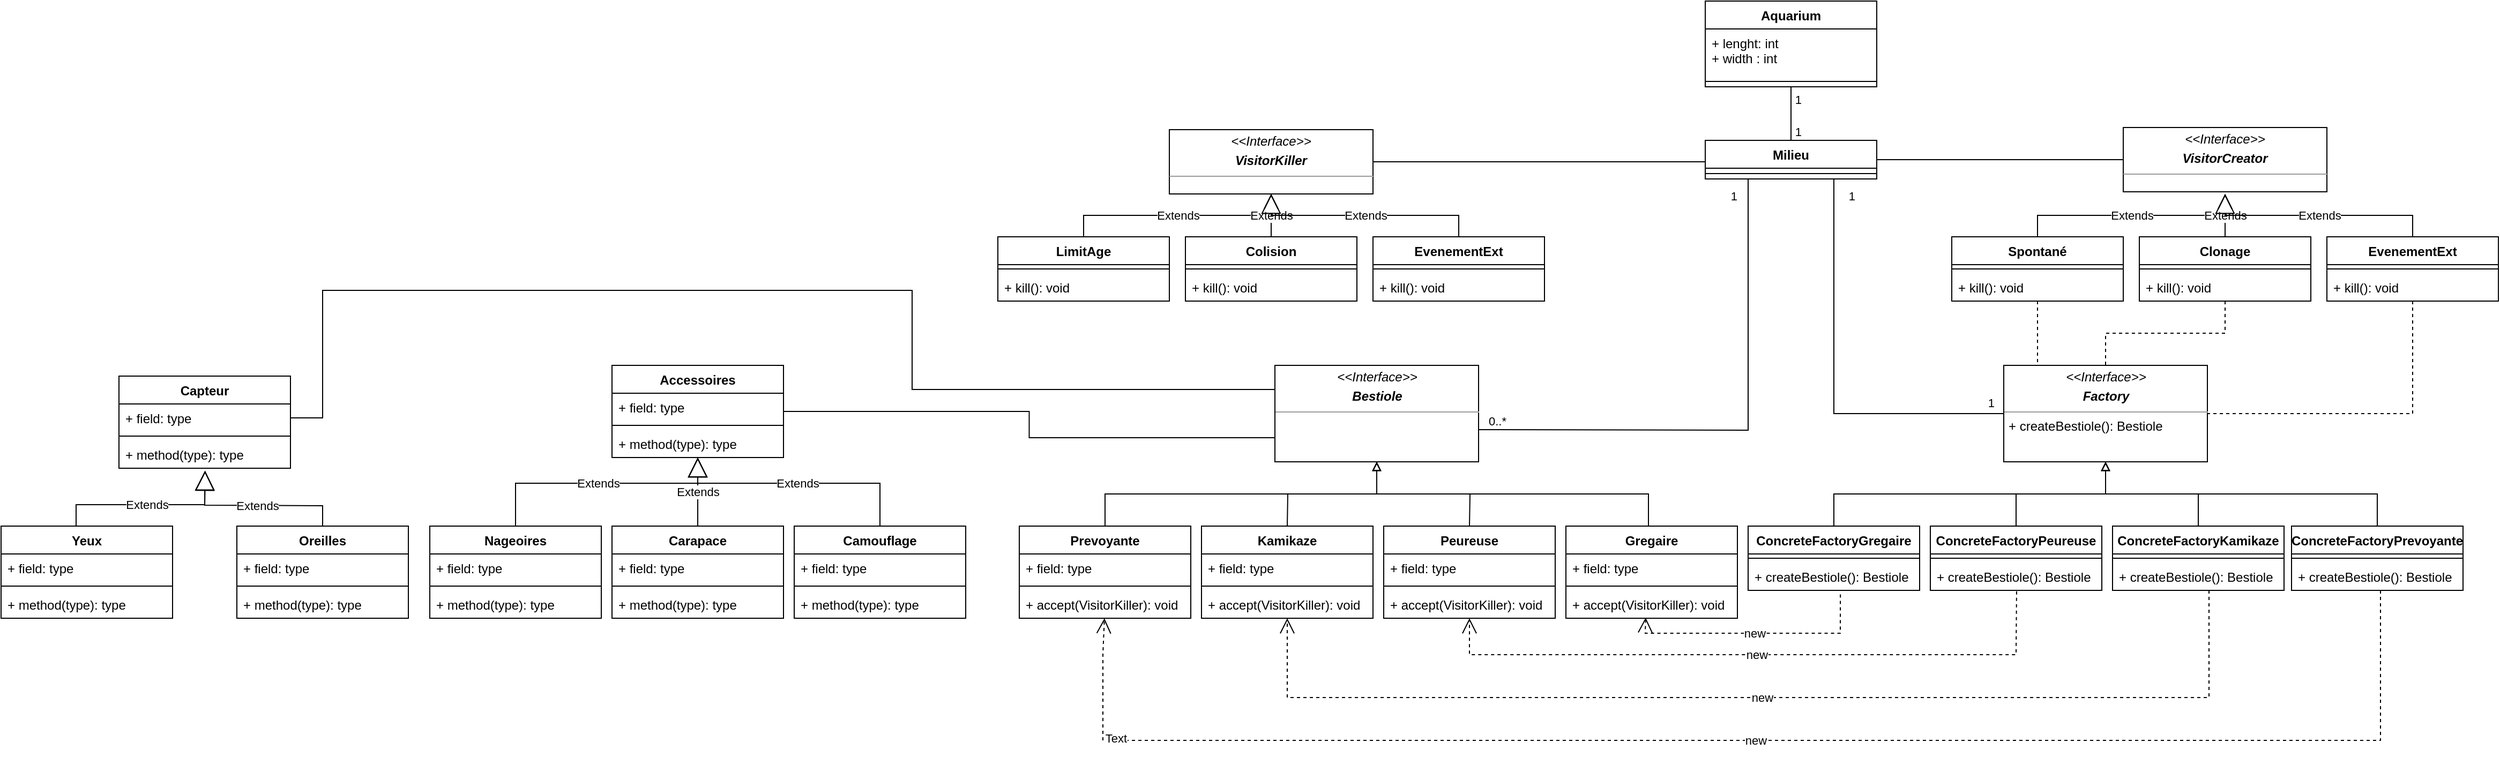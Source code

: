 <mxfile version="16.6.4" type="device"><diagram id="C5RBs43oDa-KdzZeNtuy" name="Page-1"><mxGraphModel dx="2404" dy="1023" grid="1" gridSize="10" guides="1" tooltips="1" connect="1" arrows="1" fold="1" page="1" pageScale="1" pageWidth="827" pageHeight="1169" math="0" shadow="0"><root><mxCell id="WIyWlLk6GJQsqaUBKTNV-0"/><mxCell id="WIyWlLk6GJQsqaUBKTNV-1" parent="WIyWlLk6GJQsqaUBKTNV-0"/><mxCell id="SVJXlluDiFHbb9PZm66v-20" style="edgeStyle=orthogonalEdgeStyle;rounded=0;orthogonalLoop=1;jettySize=auto;html=1;endArrow=block;endFill=0;" parent="WIyWlLk6GJQsqaUBKTNV-1" source="SVJXlluDiFHbb9PZm66v-0" target="SVJXlluDiFHbb9PZm66v-4" edge="1"><mxGeometry relative="1" as="geometry"/></mxCell><mxCell id="SVJXlluDiFHbb9PZm66v-0" value="ConcreteFactoryKamikaze" style="swimlane;fontStyle=1;align=center;verticalAlign=top;childLayout=stackLayout;horizontal=1;startSize=26;horizontalStack=0;resizeParent=1;resizeParentMax=0;resizeLast=0;collapsible=1;marginBottom=0;" parent="WIyWlLk6GJQsqaUBKTNV-1" vertex="1"><mxGeometry x="1220" y="630" width="160" height="60" as="geometry"/></mxCell><mxCell id="SVJXlluDiFHbb9PZm66v-2" value="" style="line;strokeWidth=1;fillColor=none;align=left;verticalAlign=middle;spacingTop=-1;spacingLeft=3;spacingRight=3;rotatable=0;labelPosition=right;points=[];portConstraint=eastwest;" parent="SVJXlluDiFHbb9PZm66v-0" vertex="1"><mxGeometry y="26" width="160" height="8" as="geometry"/></mxCell><mxCell id="SVJXlluDiFHbb9PZm66v-3" value="+ createBestiole(): Bestiole" style="text;strokeColor=none;fillColor=none;align=left;verticalAlign=top;spacingLeft=4;spacingRight=4;overflow=hidden;rotatable=0;points=[[0,0.5],[1,0.5]];portConstraint=eastwest;" parent="SVJXlluDiFHbb9PZm66v-0" vertex="1"><mxGeometry y="34" width="160" height="26" as="geometry"/></mxCell><mxCell id="tMgoddJTFFy4gsC963jE-18" style="edgeStyle=orthogonalEdgeStyle;rounded=0;orthogonalLoop=1;jettySize=auto;html=1;entryX=0.75;entryY=1;entryDx=0;entryDy=0;endArrow=none;endFill=0;" edge="1" parent="WIyWlLk6GJQsqaUBKTNV-1" source="SVJXlluDiFHbb9PZm66v-4" target="SVJXlluDiFHbb9PZm66v-47"><mxGeometry relative="1" as="geometry"/></mxCell><mxCell id="SVJXlluDiFHbb9PZm66v-4" value="&lt;p style=&quot;margin: 0px ; margin-top: 4px ; text-align: center&quot;&gt;&lt;i&gt;&amp;lt;&amp;lt;Interface&amp;gt;&amp;gt;&lt;/i&gt;&lt;br&gt;&lt;/p&gt;&lt;p style=&quot;margin: 0px ; margin-top: 4px ; text-align: center&quot;&gt;&lt;i&gt;&lt;b&gt;Factory&lt;/b&gt;&lt;/i&gt;&lt;/p&gt;&lt;hr size=&quot;1&quot;&gt;&lt;p style=&quot;margin: 0px ; margin-left: 4px&quot;&gt;+ createBestiole(): Bestiole&lt;br&gt;&lt;br&gt;&lt;/p&gt;" style="verticalAlign=top;align=left;overflow=fill;fontSize=12;fontFamily=Helvetica;html=1;" parent="WIyWlLk6GJQsqaUBKTNV-1" vertex="1"><mxGeometry x="1118.5" y="480" width="190" height="90" as="geometry"/></mxCell><mxCell id="SVJXlluDiFHbb9PZm66v-21" style="edgeStyle=orthogonalEdgeStyle;rounded=0;orthogonalLoop=1;jettySize=auto;html=1;endArrow=block;endFill=0;" parent="WIyWlLk6GJQsqaUBKTNV-1" source="SVJXlluDiFHbb9PZm66v-5" target="SVJXlluDiFHbb9PZm66v-4" edge="1"><mxGeometry relative="1" as="geometry"><Array as="points"><mxPoint x="1467.5" y="600"/><mxPoint x="1213.5" y="600"/></Array></mxGeometry></mxCell><mxCell id="SVJXlluDiFHbb9PZm66v-5" value="ConcreteFactoryPrevoyante" style="swimlane;fontStyle=1;align=center;verticalAlign=top;childLayout=stackLayout;horizontal=1;startSize=26;horizontalStack=0;resizeParent=1;resizeParentMax=0;resizeLast=0;collapsible=1;marginBottom=0;" parent="WIyWlLk6GJQsqaUBKTNV-1" vertex="1"><mxGeometry x="1387" y="630" width="160" height="60" as="geometry"/></mxCell><mxCell id="SVJXlluDiFHbb9PZm66v-6" value="" style="line;strokeWidth=1;fillColor=none;align=left;verticalAlign=middle;spacingTop=-1;spacingLeft=3;spacingRight=3;rotatable=0;labelPosition=right;points=[];portConstraint=eastwest;" parent="SVJXlluDiFHbb9PZm66v-5" vertex="1"><mxGeometry y="26" width="160" height="8" as="geometry"/></mxCell><mxCell id="SVJXlluDiFHbb9PZm66v-7" value="+ createBestiole(): Bestiole" style="text;strokeColor=none;fillColor=none;align=left;verticalAlign=top;spacingLeft=4;spacingRight=4;overflow=hidden;rotatable=0;points=[[0,0.5],[1,0.5]];portConstraint=eastwest;" parent="SVJXlluDiFHbb9PZm66v-5" vertex="1"><mxGeometry y="34" width="160" height="26" as="geometry"/></mxCell><mxCell id="SVJXlluDiFHbb9PZm66v-18" style="edgeStyle=orthogonalEdgeStyle;rounded=0;orthogonalLoop=1;jettySize=auto;html=1;entryX=0.5;entryY=1;entryDx=0;entryDy=0;endArrow=block;endFill=0;" parent="WIyWlLk6GJQsqaUBKTNV-1" source="SVJXlluDiFHbb9PZm66v-8" target="SVJXlluDiFHbb9PZm66v-4" edge="1"><mxGeometry relative="1" as="geometry"><Array as="points"><mxPoint x="959.5" y="600"/><mxPoint x="1213.5" y="600"/></Array></mxGeometry></mxCell><mxCell id="SVJXlluDiFHbb9PZm66v-8" value="ConcreteFactoryGregaire" style="swimlane;fontStyle=1;align=center;verticalAlign=top;childLayout=stackLayout;horizontal=1;startSize=26;horizontalStack=0;resizeParent=1;resizeParentMax=0;resizeLast=0;collapsible=1;marginBottom=0;" parent="WIyWlLk6GJQsqaUBKTNV-1" vertex="1"><mxGeometry x="880" y="630" width="160" height="60" as="geometry"/></mxCell><mxCell id="SVJXlluDiFHbb9PZm66v-9" value="" style="line;strokeWidth=1;fillColor=none;align=left;verticalAlign=middle;spacingTop=-1;spacingLeft=3;spacingRight=3;rotatable=0;labelPosition=right;points=[];portConstraint=eastwest;" parent="SVJXlluDiFHbb9PZm66v-8" vertex="1"><mxGeometry y="26" width="160" height="8" as="geometry"/></mxCell><mxCell id="SVJXlluDiFHbb9PZm66v-10" value="+ createBestiole(): Bestiole" style="text;strokeColor=none;fillColor=none;align=left;verticalAlign=top;spacingLeft=4;spacingRight=4;overflow=hidden;rotatable=0;points=[[0,0.5],[1,0.5]];portConstraint=eastwest;" parent="SVJXlluDiFHbb9PZm66v-8" vertex="1"><mxGeometry y="34" width="160" height="26" as="geometry"/></mxCell><mxCell id="SVJXlluDiFHbb9PZm66v-19" style="edgeStyle=orthogonalEdgeStyle;rounded=0;orthogonalLoop=1;jettySize=auto;html=1;endArrow=block;endFill=0;" parent="WIyWlLk6GJQsqaUBKTNV-1" source="SVJXlluDiFHbb9PZm66v-11" target="SVJXlluDiFHbb9PZm66v-4" edge="1"><mxGeometry relative="1" as="geometry"/></mxCell><mxCell id="SVJXlluDiFHbb9PZm66v-11" value="ConcreteFactoryPeureuse" style="swimlane;fontStyle=1;align=center;verticalAlign=top;childLayout=stackLayout;horizontal=1;startSize=26;horizontalStack=0;resizeParent=1;resizeParentMax=0;resizeLast=0;collapsible=1;marginBottom=0;" parent="WIyWlLk6GJQsqaUBKTNV-1" vertex="1"><mxGeometry x="1050" y="630" width="160" height="60" as="geometry"/></mxCell><mxCell id="SVJXlluDiFHbb9PZm66v-12" value="" style="line;strokeWidth=1;fillColor=none;align=left;verticalAlign=middle;spacingTop=-1;spacingLeft=3;spacingRight=3;rotatable=0;labelPosition=right;points=[];portConstraint=eastwest;" parent="SVJXlluDiFHbb9PZm66v-11" vertex="1"><mxGeometry y="26" width="160" height="8" as="geometry"/></mxCell><mxCell id="SVJXlluDiFHbb9PZm66v-13" value="+ createBestiole(): Bestiole" style="text;strokeColor=none;fillColor=none;align=left;verticalAlign=top;spacingLeft=4;spacingRight=4;overflow=hidden;rotatable=0;points=[[0,0.5],[1,0.5]];portConstraint=eastwest;" parent="SVJXlluDiFHbb9PZm66v-11" vertex="1"><mxGeometry y="34" width="160" height="26" as="geometry"/></mxCell><mxCell id="SVJXlluDiFHbb9PZm66v-22" style="edgeStyle=orthogonalEdgeStyle;rounded=0;orthogonalLoop=1;jettySize=auto;html=1;endArrow=block;endFill=0;" parent="WIyWlLk6GJQsqaUBKTNV-1" target="SVJXlluDiFHbb9PZm66v-26" edge="1"><mxGeometry relative="1" as="geometry"><mxPoint x="620" y="630.0" as="sourcePoint"/></mxGeometry></mxCell><mxCell id="SVJXlluDiFHbb9PZm66v-26" value="&lt;p style=&quot;margin: 0px ; margin-top: 4px ; text-align: center&quot;&gt;&lt;i&gt;&amp;lt;&amp;lt;Interface&amp;gt;&amp;gt;&lt;/i&gt;&lt;br&gt;&lt;/p&gt;&lt;p style=&quot;margin: 0px ; margin-top: 4px ; text-align: center&quot;&gt;&lt;b&gt;&lt;i&gt;Bestiole&lt;/i&gt;&lt;/b&gt;&lt;/p&gt;&lt;hr size=&quot;1&quot;&gt;&lt;p style=&quot;margin: 0px ; margin-left: 4px&quot;&gt;&lt;br&gt;&lt;/p&gt;&lt;p style=&quot;margin: 0px ; margin-left: 4px&quot;&gt;&lt;br&gt;&lt;br&gt;&lt;/p&gt;" style="verticalAlign=top;align=left;overflow=fill;fontSize=12;fontFamily=Helvetica;html=1;" parent="WIyWlLk6GJQsqaUBKTNV-1" vertex="1"><mxGeometry x="438.5" y="480" width="190" height="90" as="geometry"/></mxCell><mxCell id="SVJXlluDiFHbb9PZm66v-27" style="edgeStyle=orthogonalEdgeStyle;rounded=0;orthogonalLoop=1;jettySize=auto;html=1;endArrow=block;endFill=0;" parent="WIyWlLk6GJQsqaUBKTNV-1" target="SVJXlluDiFHbb9PZm66v-26" edge="1"><mxGeometry relative="1" as="geometry"><Array as="points"><mxPoint x="787.5" y="600"/><mxPoint x="533.5" y="600"/></Array><mxPoint x="787" y="630.0" as="sourcePoint"/></mxGeometry></mxCell><mxCell id="SVJXlluDiFHbb9PZm66v-31" style="edgeStyle=orthogonalEdgeStyle;rounded=0;orthogonalLoop=1;jettySize=auto;html=1;entryX=0.5;entryY=1;entryDx=0;entryDy=0;endArrow=block;endFill=0;exitX=0.5;exitY=0;exitDx=0;exitDy=0;" parent="WIyWlLk6GJQsqaUBKTNV-1" source="SVJXlluDiFHbb9PZm66v-118" target="SVJXlluDiFHbb9PZm66v-26" edge="1"><mxGeometry relative="1" as="geometry"><Array as="points"><mxPoint x="280" y="600"/><mxPoint x="534" y="600"/></Array></mxGeometry></mxCell><mxCell id="SVJXlluDiFHbb9PZm66v-35" style="edgeStyle=orthogonalEdgeStyle;rounded=0;orthogonalLoop=1;jettySize=auto;html=1;endArrow=block;endFill=0;" parent="WIyWlLk6GJQsqaUBKTNV-1" target="SVJXlluDiFHbb9PZm66v-26" edge="1"><mxGeometry relative="1" as="geometry"><mxPoint x="450" y="630.0" as="sourcePoint"/></mxGeometry></mxCell><mxCell id="SVJXlluDiFHbb9PZm66v-39" value="new" style="endArrow=open;endSize=12;dashed=1;html=1;rounded=0;exitX=0.538;exitY=1.143;exitDx=0;exitDy=0;exitPerimeter=0;entryX=0.465;entryY=0.974;entryDx=0;entryDy=0;entryPerimeter=0;" parent="WIyWlLk6GJQsqaUBKTNV-1" source="SVJXlluDiFHbb9PZm66v-10" target="SVJXlluDiFHbb9PZm66v-134" edge="1"><mxGeometry width="160" relative="1" as="geometry"><mxPoint x="1017" y="730" as="sourcePoint"/><mxPoint x="787" y="720" as="targetPoint"/><Array as="points"><mxPoint x="966" y="730"/><mxPoint x="784" y="730"/></Array></mxGeometry></mxCell><mxCell id="SVJXlluDiFHbb9PZm66v-40" value="new" style="endArrow=open;endSize=12;dashed=1;html=1;rounded=0;exitX=0.503;exitY=1.033;exitDx=0;exitDy=0;exitPerimeter=0;" parent="WIyWlLk6GJQsqaUBKTNV-1" source="SVJXlluDiFHbb9PZm66v-13" target="SVJXlluDiFHbb9PZm66v-130" edge="1"><mxGeometry width="160" relative="1" as="geometry"><mxPoint x="799.08" y="693.718" as="sourcePoint"/><mxPoint x="620" y="720" as="targetPoint"/><Array as="points"><mxPoint x="1130" y="750"/><mxPoint x="620" y="750"/></Array></mxGeometry></mxCell><mxCell id="SVJXlluDiFHbb9PZm66v-41" value="new" style="endArrow=open;endSize=12;dashed=1;html=1;rounded=0;" parent="WIyWlLk6GJQsqaUBKTNV-1" target="SVJXlluDiFHbb9PZm66v-126" edge="1"><mxGeometry width="160" relative="1" as="geometry"><mxPoint x="1310" y="690" as="sourcePoint"/><mxPoint x="450" y="720" as="targetPoint"/><Array as="points"><mxPoint x="1310" y="790"/><mxPoint x="450" y="790"/></Array></mxGeometry></mxCell><mxCell id="SVJXlluDiFHbb9PZm66v-42" value="new" style="endArrow=open;endSize=12;dashed=1;html=1;rounded=0;" parent="WIyWlLk6GJQsqaUBKTNV-1" target="SVJXlluDiFHbb9PZm66v-121" edge="1"><mxGeometry width="160" relative="1" as="geometry"><mxPoint x="1470" y="690" as="sourcePoint"/><mxPoint x="280.0" y="664" as="targetPoint"/><Array as="points"><mxPoint x="1470" y="830"/><mxPoint x="278" y="830"/><mxPoint x="278" y="750"/></Array></mxGeometry></mxCell><mxCell id="SVJXlluDiFHbb9PZm66v-122" value="Text" style="edgeLabel;html=1;align=center;verticalAlign=middle;resizable=0;points=[];" parent="SVJXlluDiFHbb9PZm66v-42" vertex="1" connectable="0"><mxGeometry x="0.826" y="-2" relative="1" as="geometry"><mxPoint as="offset"/></mxGeometry></mxCell><mxCell id="SVJXlluDiFHbb9PZm66v-59" style="edgeStyle=orthogonalEdgeStyle;rounded=0;orthogonalLoop=1;jettySize=auto;html=1;entryX=0.5;entryY=0;entryDx=0;entryDy=0;endArrow=none;endFill=0;" parent="WIyWlLk6GJQsqaUBKTNV-1" source="SVJXlluDiFHbb9PZm66v-43" target="SVJXlluDiFHbb9PZm66v-47" edge="1"><mxGeometry relative="1" as="geometry"/></mxCell><mxCell id="SVJXlluDiFHbb9PZm66v-43" value="Aquarium" style="swimlane;fontStyle=1;align=center;verticalAlign=top;childLayout=stackLayout;horizontal=1;startSize=26;horizontalStack=0;resizeParent=1;resizeParentMax=0;resizeLast=0;collapsible=1;marginBottom=0;" parent="WIyWlLk6GJQsqaUBKTNV-1" vertex="1"><mxGeometry x="840" y="140" width="160" height="80" as="geometry"/></mxCell><mxCell id="SVJXlluDiFHbb9PZm66v-44" value="+ lenght: int&#10;+ width : int" style="text;strokeColor=none;fillColor=none;align=left;verticalAlign=top;spacingLeft=4;spacingRight=4;overflow=hidden;rotatable=0;points=[[0,0.5],[1,0.5]];portConstraint=eastwest;" parent="SVJXlluDiFHbb9PZm66v-43" vertex="1"><mxGeometry y="26" width="160" height="44" as="geometry"/></mxCell><mxCell id="SVJXlluDiFHbb9PZm66v-45" value="" style="line;strokeWidth=1;fillColor=none;align=left;verticalAlign=middle;spacingTop=-1;spacingLeft=3;spacingRight=3;rotatable=0;labelPosition=right;points=[];portConstraint=eastwest;" parent="SVJXlluDiFHbb9PZm66v-43" vertex="1"><mxGeometry y="70" width="160" height="10" as="geometry"/></mxCell><mxCell id="tMgoddJTFFy4gsC963jE-14" style="edgeStyle=orthogonalEdgeStyle;rounded=0;orthogonalLoop=1;jettySize=auto;html=1;entryX=0;entryY=0.5;entryDx=0;entryDy=0;endArrow=none;endFill=0;" edge="1" parent="WIyWlLk6GJQsqaUBKTNV-1" source="SVJXlluDiFHbb9PZm66v-47" target="tMgoddJTFFy4gsC963jE-1"><mxGeometry relative="1" as="geometry"/></mxCell><mxCell id="SVJXlluDiFHbb9PZm66v-47" value="Milieu" style="swimlane;fontStyle=1;align=center;verticalAlign=top;childLayout=stackLayout;horizontal=1;startSize=26;horizontalStack=0;resizeParent=1;resizeParentMax=0;resizeLast=0;collapsible=1;marginBottom=0;" parent="WIyWlLk6GJQsqaUBKTNV-1" vertex="1"><mxGeometry x="840" y="270" width="160" height="36" as="geometry"/></mxCell><mxCell id="SVJXlluDiFHbb9PZm66v-49" value="" style="line;strokeWidth=1;fillColor=none;align=left;verticalAlign=middle;spacingTop=-1;spacingLeft=3;spacingRight=3;rotatable=0;labelPosition=right;points=[];portConstraint=eastwest;" parent="SVJXlluDiFHbb9PZm66v-47" vertex="1"><mxGeometry y="26" width="160" height="10" as="geometry"/></mxCell><mxCell id="SVJXlluDiFHbb9PZm66v-52" value="" style="endArrow=none;html=1;edgeStyle=orthogonalEdgeStyle;rounded=0;entryX=0.25;entryY=1;entryDx=0;entryDy=0;" parent="WIyWlLk6GJQsqaUBKTNV-1" target="SVJXlluDiFHbb9PZm66v-47" edge="1"><mxGeometry relative="1" as="geometry"><mxPoint x="628.5" y="540" as="sourcePoint"/><mxPoint x="788.5" y="540" as="targetPoint"/></mxGeometry></mxCell><mxCell id="SVJXlluDiFHbb9PZm66v-53" value="0..*" style="edgeLabel;resizable=0;html=1;align=left;verticalAlign=bottom;" parent="SVJXlluDiFHbb9PZm66v-52" connectable="0" vertex="1"><mxGeometry x="-1" relative="1" as="geometry"><mxPoint x="7" as="offset"/></mxGeometry></mxCell><mxCell id="SVJXlluDiFHbb9PZm66v-54" value="1" style="edgeLabel;resizable=0;html=1;align=right;verticalAlign=bottom;" parent="SVJXlluDiFHbb9PZm66v-52" connectable="0" vertex="1"><mxGeometry x="1" relative="1" as="geometry"><mxPoint x="-10" y="24" as="offset"/></mxGeometry></mxCell><mxCell id="SVJXlluDiFHbb9PZm66v-60" value="1" style="edgeLabel;resizable=0;html=1;align=right;verticalAlign=bottom;" parent="WIyWlLk6GJQsqaUBKTNV-1" connectable="0" vertex="1"><mxGeometry x="930" y="270.0" as="geometry"/></mxCell><mxCell id="SVJXlluDiFHbb9PZm66v-61" value="1" style="edgeLabel;resizable=0;html=1;align=right;verticalAlign=bottom;" parent="WIyWlLk6GJQsqaUBKTNV-1" connectable="0" vertex="1"><mxGeometry x="930" y="240.0" as="geometry"/></mxCell><mxCell id="SVJXlluDiFHbb9PZm66v-135" style="edgeStyle=orthogonalEdgeStyle;rounded=0;orthogonalLoop=1;jettySize=auto;html=1;entryX=0;entryY=0.5;entryDx=0;entryDy=0;endArrow=none;endFill=0;" parent="WIyWlLk6GJQsqaUBKTNV-1" source="SVJXlluDiFHbb9PZm66v-62" target="SVJXlluDiFHbb9PZm66v-47" edge="1"><mxGeometry relative="1" as="geometry"><Array as="points"><mxPoint x="840" y="290"/></Array></mxGeometry></mxCell><mxCell id="SVJXlluDiFHbb9PZm66v-62" value="&lt;p style=&quot;margin: 0px ; margin-top: 4px ; text-align: center&quot;&gt;&lt;i&gt;&amp;lt;&amp;lt;Interface&amp;gt;&amp;gt;&lt;/i&gt;&lt;br&gt;&lt;/p&gt;&lt;p style=&quot;margin: 0px ; margin-top: 4px ; text-align: center&quot;&gt;&lt;b&gt;&lt;i&gt;VisitorKiller&lt;/i&gt;&lt;/b&gt;&lt;/p&gt;&lt;hr size=&quot;1&quot;&gt;&lt;p style=&quot;margin: 0px ; margin-left: 4px&quot;&gt;&lt;br&gt;&lt;/p&gt;&lt;p style=&quot;margin: 0px ; margin-left: 4px&quot;&gt;&lt;br&gt;&lt;br&gt;&lt;/p&gt;" style="verticalAlign=top;align=left;overflow=fill;fontSize=12;fontFamily=Helvetica;html=1;" parent="WIyWlLk6GJQsqaUBKTNV-1" vertex="1"><mxGeometry x="340" y="260" width="190" height="60" as="geometry"/></mxCell><mxCell id="SVJXlluDiFHbb9PZm66v-63" value="Capteur" style="swimlane;fontStyle=1;align=center;verticalAlign=top;childLayout=stackLayout;horizontal=1;startSize=26;horizontalStack=0;resizeParent=1;resizeParentMax=0;resizeLast=0;collapsible=1;marginBottom=0;" parent="WIyWlLk6GJQsqaUBKTNV-1" vertex="1"><mxGeometry x="-640" y="490" width="160" height="86" as="geometry"/></mxCell><mxCell id="SVJXlluDiFHbb9PZm66v-64" value="+ field: type" style="text;strokeColor=none;fillColor=none;align=left;verticalAlign=top;spacingLeft=4;spacingRight=4;overflow=hidden;rotatable=0;points=[[0,0.5],[1,0.5]];portConstraint=eastwest;" parent="SVJXlluDiFHbb9PZm66v-63" vertex="1"><mxGeometry y="26" width="160" height="26" as="geometry"/></mxCell><mxCell id="SVJXlluDiFHbb9PZm66v-65" value="" style="line;strokeWidth=1;fillColor=none;align=left;verticalAlign=middle;spacingTop=-1;spacingLeft=3;spacingRight=3;rotatable=0;labelPosition=right;points=[];portConstraint=eastwest;" parent="SVJXlluDiFHbb9PZm66v-63" vertex="1"><mxGeometry y="52" width="160" height="8" as="geometry"/></mxCell><mxCell id="SVJXlluDiFHbb9PZm66v-66" value="+ method(type): type" style="text;strokeColor=none;fillColor=none;align=left;verticalAlign=top;spacingLeft=4;spacingRight=4;overflow=hidden;rotatable=0;points=[[0,0.5],[1,0.5]];portConstraint=eastwest;" parent="SVJXlluDiFHbb9PZm66v-63" vertex="1"><mxGeometry y="60" width="160" height="26" as="geometry"/></mxCell><mxCell id="SVJXlluDiFHbb9PZm66v-67" value="Yeux" style="swimlane;fontStyle=1;align=center;verticalAlign=top;childLayout=stackLayout;horizontal=1;startSize=26;horizontalStack=0;resizeParent=1;resizeParentMax=0;resizeLast=0;collapsible=1;marginBottom=0;" parent="WIyWlLk6GJQsqaUBKTNV-1" vertex="1"><mxGeometry x="-750" y="630" width="160" height="86" as="geometry"/></mxCell><mxCell id="SVJXlluDiFHbb9PZm66v-68" value="+ field: type" style="text;strokeColor=none;fillColor=none;align=left;verticalAlign=top;spacingLeft=4;spacingRight=4;overflow=hidden;rotatable=0;points=[[0,0.5],[1,0.5]];portConstraint=eastwest;" parent="SVJXlluDiFHbb9PZm66v-67" vertex="1"><mxGeometry y="26" width="160" height="26" as="geometry"/></mxCell><mxCell id="SVJXlluDiFHbb9PZm66v-69" value="" style="line;strokeWidth=1;fillColor=none;align=left;verticalAlign=middle;spacingTop=-1;spacingLeft=3;spacingRight=3;rotatable=0;labelPosition=right;points=[];portConstraint=eastwest;" parent="SVJXlluDiFHbb9PZm66v-67" vertex="1"><mxGeometry y="52" width="160" height="8" as="geometry"/></mxCell><mxCell id="SVJXlluDiFHbb9PZm66v-70" value="+ method(type): type" style="text;strokeColor=none;fillColor=none;align=left;verticalAlign=top;spacingLeft=4;spacingRight=4;overflow=hidden;rotatable=0;points=[[0,0.5],[1,0.5]];portConstraint=eastwest;" parent="SVJXlluDiFHbb9PZm66v-67" vertex="1"><mxGeometry y="60" width="160" height="26" as="geometry"/></mxCell><mxCell id="SVJXlluDiFHbb9PZm66v-71" value="Oreilles" style="swimlane;fontStyle=1;align=center;verticalAlign=top;childLayout=stackLayout;horizontal=1;startSize=26;horizontalStack=0;resizeParent=1;resizeParentMax=0;resizeLast=0;collapsible=1;marginBottom=0;" parent="WIyWlLk6GJQsqaUBKTNV-1" vertex="1"><mxGeometry x="-530" y="630" width="160" height="86" as="geometry"/></mxCell><mxCell id="SVJXlluDiFHbb9PZm66v-72" value="+ field: type" style="text;strokeColor=none;fillColor=none;align=left;verticalAlign=top;spacingLeft=4;spacingRight=4;overflow=hidden;rotatable=0;points=[[0,0.5],[1,0.5]];portConstraint=eastwest;" parent="SVJXlluDiFHbb9PZm66v-71" vertex="1"><mxGeometry y="26" width="160" height="26" as="geometry"/></mxCell><mxCell id="SVJXlluDiFHbb9PZm66v-73" value="" style="line;strokeWidth=1;fillColor=none;align=left;verticalAlign=middle;spacingTop=-1;spacingLeft=3;spacingRight=3;rotatable=0;labelPosition=right;points=[];portConstraint=eastwest;" parent="SVJXlluDiFHbb9PZm66v-71" vertex="1"><mxGeometry y="52" width="160" height="8" as="geometry"/></mxCell><mxCell id="SVJXlluDiFHbb9PZm66v-74" value="+ method(type): type" style="text;strokeColor=none;fillColor=none;align=left;verticalAlign=top;spacingLeft=4;spacingRight=4;overflow=hidden;rotatable=0;points=[[0,0.5],[1,0.5]];portConstraint=eastwest;" parent="SVJXlluDiFHbb9PZm66v-71" vertex="1"><mxGeometry y="60" width="160" height="26" as="geometry"/></mxCell><mxCell id="SVJXlluDiFHbb9PZm66v-75" value="Extends" style="endArrow=block;endSize=16;endFill=0;html=1;rounded=0;entryX=0.502;entryY=1.08;entryDx=0;entryDy=0;entryPerimeter=0;" parent="WIyWlLk6GJQsqaUBKTNV-1" target="SVJXlluDiFHbb9PZm66v-66" edge="1"><mxGeometry width="160" relative="1" as="geometry"><mxPoint x="-680" y="629.49" as="sourcePoint"/><mxPoint x="-520" y="629.49" as="targetPoint"/><Array as="points"><mxPoint x="-680" y="610"/><mxPoint x="-560" y="610"/></Array></mxGeometry></mxCell><mxCell id="SVJXlluDiFHbb9PZm66v-76" value="Extends" style="endArrow=block;endSize=16;endFill=0;html=1;rounded=0;entryX=0.502;entryY=1.08;entryDx=0;entryDy=0;entryPerimeter=0;exitX=0.5;exitY=0;exitDx=0;exitDy=0;" parent="WIyWlLk6GJQsqaUBKTNV-1" source="SVJXlluDiFHbb9PZm66v-71" edge="1"><mxGeometry width="160" relative="1" as="geometry"><mxPoint x="-680" y="630" as="sourcePoint"/><mxPoint x="-559.68" y="578.59" as="targetPoint"/><Array as="points"><mxPoint x="-450" y="611"/><mxPoint x="-560" y="610.51"/></Array></mxGeometry></mxCell><mxCell id="SVJXlluDiFHbb9PZm66v-98" style="edgeStyle=orthogonalEdgeStyle;rounded=0;orthogonalLoop=1;jettySize=auto;html=1;entryX=0;entryY=0.75;entryDx=0;entryDy=0;endArrow=none;endFill=0;" parent="WIyWlLk6GJQsqaUBKTNV-1" source="SVJXlluDiFHbb9PZm66v-77" target="SVJXlluDiFHbb9PZm66v-26" edge="1"><mxGeometry relative="1" as="geometry"/></mxCell><mxCell id="SVJXlluDiFHbb9PZm66v-77" value="Accessoires" style="swimlane;fontStyle=1;align=center;verticalAlign=top;childLayout=stackLayout;horizontal=1;startSize=26;horizontalStack=0;resizeParent=1;resizeParentMax=0;resizeLast=0;collapsible=1;marginBottom=0;" parent="WIyWlLk6GJQsqaUBKTNV-1" vertex="1"><mxGeometry x="-180" y="480" width="160" height="86" as="geometry"/></mxCell><mxCell id="SVJXlluDiFHbb9PZm66v-78" value="+ field: type" style="text;strokeColor=none;fillColor=none;align=left;verticalAlign=top;spacingLeft=4;spacingRight=4;overflow=hidden;rotatable=0;points=[[0,0.5],[1,0.5]];portConstraint=eastwest;" parent="SVJXlluDiFHbb9PZm66v-77" vertex="1"><mxGeometry y="26" width="160" height="26" as="geometry"/></mxCell><mxCell id="SVJXlluDiFHbb9PZm66v-79" value="" style="line;strokeWidth=1;fillColor=none;align=left;verticalAlign=middle;spacingTop=-1;spacingLeft=3;spacingRight=3;rotatable=0;labelPosition=right;points=[];portConstraint=eastwest;" parent="SVJXlluDiFHbb9PZm66v-77" vertex="1"><mxGeometry y="52" width="160" height="8" as="geometry"/></mxCell><mxCell id="SVJXlluDiFHbb9PZm66v-80" value="+ method(type): type" style="text;strokeColor=none;fillColor=none;align=left;verticalAlign=top;spacingLeft=4;spacingRight=4;overflow=hidden;rotatable=0;points=[[0,0.5],[1,0.5]];portConstraint=eastwest;" parent="SVJXlluDiFHbb9PZm66v-77" vertex="1"><mxGeometry y="60" width="160" height="26" as="geometry"/></mxCell><mxCell id="SVJXlluDiFHbb9PZm66v-81" value="Nageoires" style="swimlane;fontStyle=1;align=center;verticalAlign=top;childLayout=stackLayout;horizontal=1;startSize=26;horizontalStack=0;resizeParent=1;resizeParentMax=0;resizeLast=0;collapsible=1;marginBottom=0;" parent="WIyWlLk6GJQsqaUBKTNV-1" vertex="1"><mxGeometry x="-350" y="630" width="160" height="86" as="geometry"/></mxCell><mxCell id="SVJXlluDiFHbb9PZm66v-82" value="+ field: type" style="text;strokeColor=none;fillColor=none;align=left;verticalAlign=top;spacingLeft=4;spacingRight=4;overflow=hidden;rotatable=0;points=[[0,0.5],[1,0.5]];portConstraint=eastwest;" parent="SVJXlluDiFHbb9PZm66v-81" vertex="1"><mxGeometry y="26" width="160" height="26" as="geometry"/></mxCell><mxCell id="SVJXlluDiFHbb9PZm66v-83" value="" style="line;strokeWidth=1;fillColor=none;align=left;verticalAlign=middle;spacingTop=-1;spacingLeft=3;spacingRight=3;rotatable=0;labelPosition=right;points=[];portConstraint=eastwest;" parent="SVJXlluDiFHbb9PZm66v-81" vertex="1"><mxGeometry y="52" width="160" height="8" as="geometry"/></mxCell><mxCell id="SVJXlluDiFHbb9PZm66v-84" value="+ method(type): type" style="text;strokeColor=none;fillColor=none;align=left;verticalAlign=top;spacingLeft=4;spacingRight=4;overflow=hidden;rotatable=0;points=[[0,0.5],[1,0.5]];portConstraint=eastwest;" parent="SVJXlluDiFHbb9PZm66v-81" vertex="1"><mxGeometry y="60" width="160" height="26" as="geometry"/></mxCell><mxCell id="SVJXlluDiFHbb9PZm66v-85" value="Carapace" style="swimlane;fontStyle=1;align=center;verticalAlign=top;childLayout=stackLayout;horizontal=1;startSize=26;horizontalStack=0;resizeParent=1;resizeParentMax=0;resizeLast=0;collapsible=1;marginBottom=0;" parent="WIyWlLk6GJQsqaUBKTNV-1" vertex="1"><mxGeometry x="-180" y="630" width="160" height="86" as="geometry"/></mxCell><mxCell id="SVJXlluDiFHbb9PZm66v-86" value="+ field: type" style="text;strokeColor=none;fillColor=none;align=left;verticalAlign=top;spacingLeft=4;spacingRight=4;overflow=hidden;rotatable=0;points=[[0,0.5],[1,0.5]];portConstraint=eastwest;" parent="SVJXlluDiFHbb9PZm66v-85" vertex="1"><mxGeometry y="26" width="160" height="26" as="geometry"/></mxCell><mxCell id="SVJXlluDiFHbb9PZm66v-87" value="" style="line;strokeWidth=1;fillColor=none;align=left;verticalAlign=middle;spacingTop=-1;spacingLeft=3;spacingRight=3;rotatable=0;labelPosition=right;points=[];portConstraint=eastwest;" parent="SVJXlluDiFHbb9PZm66v-85" vertex="1"><mxGeometry y="52" width="160" height="8" as="geometry"/></mxCell><mxCell id="SVJXlluDiFHbb9PZm66v-88" value="+ method(type): type" style="text;strokeColor=none;fillColor=none;align=left;verticalAlign=top;spacingLeft=4;spacingRight=4;overflow=hidden;rotatable=0;points=[[0,0.5],[1,0.5]];portConstraint=eastwest;" parent="SVJXlluDiFHbb9PZm66v-85" vertex="1"><mxGeometry y="60" width="160" height="26" as="geometry"/></mxCell><mxCell id="SVJXlluDiFHbb9PZm66v-91" value="Camouflage" style="swimlane;fontStyle=1;align=center;verticalAlign=top;childLayout=stackLayout;horizontal=1;startSize=26;horizontalStack=0;resizeParent=1;resizeParentMax=0;resizeLast=0;collapsible=1;marginBottom=0;" parent="WIyWlLk6GJQsqaUBKTNV-1" vertex="1"><mxGeometry x="-10" y="630" width="160" height="86" as="geometry"/></mxCell><mxCell id="SVJXlluDiFHbb9PZm66v-92" value="+ field: type" style="text;strokeColor=none;fillColor=none;align=left;verticalAlign=top;spacingLeft=4;spacingRight=4;overflow=hidden;rotatable=0;points=[[0,0.5],[1,0.5]];portConstraint=eastwest;" parent="SVJXlluDiFHbb9PZm66v-91" vertex="1"><mxGeometry y="26" width="160" height="26" as="geometry"/></mxCell><mxCell id="SVJXlluDiFHbb9PZm66v-93" value="" style="line;strokeWidth=1;fillColor=none;align=left;verticalAlign=middle;spacingTop=-1;spacingLeft=3;spacingRight=3;rotatable=0;labelPosition=right;points=[];portConstraint=eastwest;" parent="SVJXlluDiFHbb9PZm66v-91" vertex="1"><mxGeometry y="52" width="160" height="8" as="geometry"/></mxCell><mxCell id="SVJXlluDiFHbb9PZm66v-94" value="+ method(type): type" style="text;strokeColor=none;fillColor=none;align=left;verticalAlign=top;spacingLeft=4;spacingRight=4;overflow=hidden;rotatable=0;points=[[0,0.5],[1,0.5]];portConstraint=eastwest;" parent="SVJXlluDiFHbb9PZm66v-91" vertex="1"><mxGeometry y="60" width="160" height="26" as="geometry"/></mxCell><mxCell id="SVJXlluDiFHbb9PZm66v-95" value="Extends" style="endArrow=block;endSize=16;endFill=0;html=1;rounded=0;exitX=0.5;exitY=0;exitDx=0;exitDy=0;entryX=0.5;entryY=1;entryDx=0;entryDy=0;" parent="WIyWlLk6GJQsqaUBKTNV-1" source="SVJXlluDiFHbb9PZm66v-81" target="SVJXlluDiFHbb9PZm66v-77" edge="1"><mxGeometry width="160" relative="1" as="geometry"><mxPoint x="-260" y="590" as="sourcePoint"/><mxPoint x="-100" y="590" as="targetPoint"/><Array as="points"><mxPoint x="-270" y="590"/><mxPoint x="-100" y="590"/></Array></mxGeometry></mxCell><mxCell id="SVJXlluDiFHbb9PZm66v-96" value="Extends" style="endArrow=block;endSize=16;endFill=0;html=1;rounded=0;entryX=0.5;entryY=1;entryDx=0;entryDy=0;exitX=0.5;exitY=0;exitDx=0;exitDy=0;" parent="WIyWlLk6GJQsqaUBKTNV-1" source="SVJXlluDiFHbb9PZm66v-85" edge="1"><mxGeometry width="160" relative="1" as="geometry"><mxPoint x="-100" y="620" as="sourcePoint"/><mxPoint x="-100" y="566" as="targetPoint"/><Array as="points"><mxPoint x="-100" y="600"/><mxPoint x="-100" y="590"/></Array></mxGeometry></mxCell><mxCell id="SVJXlluDiFHbb9PZm66v-97" value="Extends" style="endArrow=block;endSize=16;endFill=0;html=1;rounded=0;exitX=0.5;exitY=0;exitDx=0;exitDy=0;entryX=0.5;entryY=1;entryDx=0;entryDy=0;" parent="WIyWlLk6GJQsqaUBKTNV-1" source="SVJXlluDiFHbb9PZm66v-91" edge="1"><mxGeometry width="160" relative="1" as="geometry"><mxPoint x="-270" y="630" as="sourcePoint"/><mxPoint x="-100" y="566" as="targetPoint"/><Array as="points"><mxPoint x="70" y="590"/><mxPoint x="-100" y="590"/></Array></mxGeometry></mxCell><mxCell id="SVJXlluDiFHbb9PZm66v-99" style="edgeStyle=orthogonalEdgeStyle;rounded=0;orthogonalLoop=1;jettySize=auto;html=1;entryX=0;entryY=0.25;entryDx=0;entryDy=0;endArrow=none;endFill=0;" parent="WIyWlLk6GJQsqaUBKTNV-1" source="SVJXlluDiFHbb9PZm66v-64" target="SVJXlluDiFHbb9PZm66v-26" edge="1"><mxGeometry relative="1" as="geometry"><Array as="points"><mxPoint x="-450" y="529"/><mxPoint x="-450" y="410"/><mxPoint x="100" y="410"/><mxPoint x="100" y="503"/></Array></mxGeometry></mxCell><mxCell id="SVJXlluDiFHbb9PZm66v-102" value="LimitAge" style="swimlane;fontStyle=1;align=center;verticalAlign=top;childLayout=stackLayout;horizontal=1;startSize=26;horizontalStack=0;resizeParent=1;resizeParentMax=0;resizeLast=0;collapsible=1;marginBottom=0;" parent="WIyWlLk6GJQsqaUBKTNV-1" vertex="1"><mxGeometry x="180" y="360" width="160" height="60" as="geometry"/></mxCell><mxCell id="SVJXlluDiFHbb9PZm66v-104" value="" style="line;strokeWidth=1;fillColor=none;align=left;verticalAlign=middle;spacingTop=-1;spacingLeft=3;spacingRight=3;rotatable=0;labelPosition=right;points=[];portConstraint=eastwest;" parent="SVJXlluDiFHbb9PZm66v-102" vertex="1"><mxGeometry y="26" width="160" height="8" as="geometry"/></mxCell><mxCell id="SVJXlluDiFHbb9PZm66v-105" value="+ kill(): void" style="text;strokeColor=none;fillColor=none;align=left;verticalAlign=top;spacingLeft=4;spacingRight=4;overflow=hidden;rotatable=0;points=[[0,0.5],[1,0.5]];portConstraint=eastwest;" parent="SVJXlluDiFHbb9PZm66v-102" vertex="1"><mxGeometry y="34" width="160" height="26" as="geometry"/></mxCell><mxCell id="SVJXlluDiFHbb9PZm66v-106" value="Colision" style="swimlane;fontStyle=1;align=center;verticalAlign=top;childLayout=stackLayout;horizontal=1;startSize=26;horizontalStack=0;resizeParent=1;resizeParentMax=0;resizeLast=0;collapsible=1;marginBottom=0;" parent="WIyWlLk6GJQsqaUBKTNV-1" vertex="1"><mxGeometry x="355" y="360" width="160" height="60" as="geometry"/></mxCell><mxCell id="SVJXlluDiFHbb9PZm66v-108" value="" style="line;strokeWidth=1;fillColor=none;align=left;verticalAlign=middle;spacingTop=-1;spacingLeft=3;spacingRight=3;rotatable=0;labelPosition=right;points=[];portConstraint=eastwest;" parent="SVJXlluDiFHbb9PZm66v-106" vertex="1"><mxGeometry y="26" width="160" height="8" as="geometry"/></mxCell><mxCell id="SVJXlluDiFHbb9PZm66v-109" value="+ kill(): void" style="text;strokeColor=none;fillColor=none;align=left;verticalAlign=top;spacingLeft=4;spacingRight=4;overflow=hidden;rotatable=0;points=[[0,0.5],[1,0.5]];portConstraint=eastwest;" parent="SVJXlluDiFHbb9PZm66v-106" vertex="1"><mxGeometry y="34" width="160" height="26" as="geometry"/></mxCell><mxCell id="SVJXlluDiFHbb9PZm66v-110" value="EvenementExt" style="swimlane;fontStyle=1;align=center;verticalAlign=top;childLayout=stackLayout;horizontal=1;startSize=26;horizontalStack=0;resizeParent=1;resizeParentMax=0;resizeLast=0;collapsible=1;marginBottom=0;" parent="WIyWlLk6GJQsqaUBKTNV-1" vertex="1"><mxGeometry x="530" y="360" width="160" height="60" as="geometry"/></mxCell><mxCell id="SVJXlluDiFHbb9PZm66v-112" value="" style="line;strokeWidth=1;fillColor=none;align=left;verticalAlign=middle;spacingTop=-1;spacingLeft=3;spacingRight=3;rotatable=0;labelPosition=right;points=[];portConstraint=eastwest;" parent="SVJXlluDiFHbb9PZm66v-110" vertex="1"><mxGeometry y="26" width="160" height="8" as="geometry"/></mxCell><mxCell id="SVJXlluDiFHbb9PZm66v-113" value="+ kill(): void" style="text;strokeColor=none;fillColor=none;align=left;verticalAlign=top;spacingLeft=4;spacingRight=4;overflow=hidden;rotatable=0;points=[[0,0.5],[1,0.5]];portConstraint=eastwest;" parent="SVJXlluDiFHbb9PZm66v-110" vertex="1"><mxGeometry y="34" width="160" height="26" as="geometry"/></mxCell><mxCell id="SVJXlluDiFHbb9PZm66v-114" value="Extends" style="endArrow=block;endSize=16;endFill=0;html=1;rounded=0;entryX=0.5;entryY=1;entryDx=0;entryDy=0;exitX=0.5;exitY=0;exitDx=0;exitDy=0;" parent="WIyWlLk6GJQsqaUBKTNV-1" source="SVJXlluDiFHbb9PZm66v-102" target="SVJXlluDiFHbb9PZm66v-62" edge="1"><mxGeometry width="160" relative="1" as="geometry"><mxPoint x="270" y="340" as="sourcePoint"/><mxPoint x="430" y="340" as="targetPoint"/><Array as="points"><mxPoint x="260" y="340"/><mxPoint x="435" y="340"/></Array></mxGeometry></mxCell><mxCell id="SVJXlluDiFHbb9PZm66v-115" value="Extends" style="endArrow=block;endSize=16;endFill=0;html=1;rounded=0;entryX=0.5;entryY=1;entryDx=0;entryDy=0;exitX=0.5;exitY=0;exitDx=0;exitDy=0;" parent="WIyWlLk6GJQsqaUBKTNV-1" source="SVJXlluDiFHbb9PZm66v-106" edge="1"><mxGeometry width="160" relative="1" as="geometry"><mxPoint x="260" y="360" as="sourcePoint"/><mxPoint x="435" y="320" as="targetPoint"/><Array as="points"><mxPoint x="435" y="340"/></Array></mxGeometry></mxCell><mxCell id="SVJXlluDiFHbb9PZm66v-116" value="Extends" style="endArrow=block;endSize=16;endFill=0;html=1;rounded=0;entryX=0.5;entryY=1;entryDx=0;entryDy=0;exitX=0.5;exitY=0;exitDx=0;exitDy=0;" parent="WIyWlLk6GJQsqaUBKTNV-1" source="SVJXlluDiFHbb9PZm66v-110" edge="1"><mxGeometry width="160" relative="1" as="geometry"><mxPoint x="260" y="360" as="sourcePoint"/><mxPoint x="435" y="320" as="targetPoint"/><Array as="points"><mxPoint x="610" y="340"/><mxPoint x="435" y="340"/></Array></mxGeometry></mxCell><mxCell id="SVJXlluDiFHbb9PZm66v-118" value="Prevoyante" style="swimlane;fontStyle=1;align=center;verticalAlign=top;childLayout=stackLayout;horizontal=1;startSize=26;horizontalStack=0;resizeParent=1;resizeParentMax=0;resizeLast=0;collapsible=1;marginBottom=0;" parent="WIyWlLk6GJQsqaUBKTNV-1" vertex="1"><mxGeometry x="200" y="630" width="160" height="86" as="geometry"/></mxCell><mxCell id="SVJXlluDiFHbb9PZm66v-119" value="+ field: type" style="text;strokeColor=none;fillColor=none;align=left;verticalAlign=top;spacingLeft=4;spacingRight=4;overflow=hidden;rotatable=0;points=[[0,0.5],[1,0.5]];portConstraint=eastwest;" parent="SVJXlluDiFHbb9PZm66v-118" vertex="1"><mxGeometry y="26" width="160" height="26" as="geometry"/></mxCell><mxCell id="SVJXlluDiFHbb9PZm66v-120" value="" style="line;strokeWidth=1;fillColor=none;align=left;verticalAlign=middle;spacingTop=-1;spacingLeft=3;spacingRight=3;rotatable=0;labelPosition=right;points=[];portConstraint=eastwest;" parent="SVJXlluDiFHbb9PZm66v-118" vertex="1"><mxGeometry y="52" width="160" height="8" as="geometry"/></mxCell><mxCell id="SVJXlluDiFHbb9PZm66v-121" value="+ accept(VisitorKiller): void" style="text;strokeColor=none;fillColor=none;align=left;verticalAlign=top;spacingLeft=4;spacingRight=4;overflow=hidden;rotatable=0;points=[[0,0.5],[1,0.5]];portConstraint=eastwest;" parent="SVJXlluDiFHbb9PZm66v-118" vertex="1"><mxGeometry y="60" width="160" height="26" as="geometry"/></mxCell><mxCell id="SVJXlluDiFHbb9PZm66v-123" value="Kamikaze&#10;" style="swimlane;fontStyle=1;align=center;verticalAlign=top;childLayout=stackLayout;horizontal=1;startSize=26;horizontalStack=0;resizeParent=1;resizeParentMax=0;resizeLast=0;collapsible=1;marginBottom=0;" parent="WIyWlLk6GJQsqaUBKTNV-1" vertex="1"><mxGeometry x="370" y="630" width="160" height="86" as="geometry"/></mxCell><mxCell id="SVJXlluDiFHbb9PZm66v-124" value="+ field: type" style="text;strokeColor=none;fillColor=none;align=left;verticalAlign=top;spacingLeft=4;spacingRight=4;overflow=hidden;rotatable=0;points=[[0,0.5],[1,0.5]];portConstraint=eastwest;" parent="SVJXlluDiFHbb9PZm66v-123" vertex="1"><mxGeometry y="26" width="160" height="26" as="geometry"/></mxCell><mxCell id="SVJXlluDiFHbb9PZm66v-125" value="" style="line;strokeWidth=1;fillColor=none;align=left;verticalAlign=middle;spacingTop=-1;spacingLeft=3;spacingRight=3;rotatable=0;labelPosition=right;points=[];portConstraint=eastwest;" parent="SVJXlluDiFHbb9PZm66v-123" vertex="1"><mxGeometry y="52" width="160" height="8" as="geometry"/></mxCell><mxCell id="SVJXlluDiFHbb9PZm66v-126" value="+ accept(VisitorKiller): void" style="text;strokeColor=none;fillColor=none;align=left;verticalAlign=top;spacingLeft=4;spacingRight=4;overflow=hidden;rotatable=0;points=[[0,0.5],[1,0.5]];portConstraint=eastwest;" parent="SVJXlluDiFHbb9PZm66v-123" vertex="1"><mxGeometry y="60" width="160" height="26" as="geometry"/></mxCell><mxCell id="SVJXlluDiFHbb9PZm66v-127" value="Peureuse" style="swimlane;fontStyle=1;align=center;verticalAlign=top;childLayout=stackLayout;horizontal=1;startSize=26;horizontalStack=0;resizeParent=1;resizeParentMax=0;resizeLast=0;collapsible=1;marginBottom=0;" parent="WIyWlLk6GJQsqaUBKTNV-1" vertex="1"><mxGeometry x="540" y="630" width="160" height="86" as="geometry"/></mxCell><mxCell id="SVJXlluDiFHbb9PZm66v-128" value="+ field: type" style="text;strokeColor=none;fillColor=none;align=left;verticalAlign=top;spacingLeft=4;spacingRight=4;overflow=hidden;rotatable=0;points=[[0,0.5],[1,0.5]];portConstraint=eastwest;" parent="SVJXlluDiFHbb9PZm66v-127" vertex="1"><mxGeometry y="26" width="160" height="26" as="geometry"/></mxCell><mxCell id="SVJXlluDiFHbb9PZm66v-129" value="" style="line;strokeWidth=1;fillColor=none;align=left;verticalAlign=middle;spacingTop=-1;spacingLeft=3;spacingRight=3;rotatable=0;labelPosition=right;points=[];portConstraint=eastwest;" parent="SVJXlluDiFHbb9PZm66v-127" vertex="1"><mxGeometry y="52" width="160" height="8" as="geometry"/></mxCell><mxCell id="SVJXlluDiFHbb9PZm66v-130" value="+ accept(VisitorKiller): void" style="text;strokeColor=none;fillColor=none;align=left;verticalAlign=top;spacingLeft=4;spacingRight=4;overflow=hidden;rotatable=0;points=[[0,0.5],[1,0.5]];portConstraint=eastwest;" parent="SVJXlluDiFHbb9PZm66v-127" vertex="1"><mxGeometry y="60" width="160" height="26" as="geometry"/></mxCell><mxCell id="SVJXlluDiFHbb9PZm66v-131" value="Gregaire" style="swimlane;fontStyle=1;align=center;verticalAlign=top;childLayout=stackLayout;horizontal=1;startSize=26;horizontalStack=0;resizeParent=1;resizeParentMax=0;resizeLast=0;collapsible=1;marginBottom=0;" parent="WIyWlLk6GJQsqaUBKTNV-1" vertex="1"><mxGeometry x="710" y="630" width="160" height="86" as="geometry"/></mxCell><mxCell id="SVJXlluDiFHbb9PZm66v-132" value="+ field: type" style="text;strokeColor=none;fillColor=none;align=left;verticalAlign=top;spacingLeft=4;spacingRight=4;overflow=hidden;rotatable=0;points=[[0,0.5],[1,0.5]];portConstraint=eastwest;" parent="SVJXlluDiFHbb9PZm66v-131" vertex="1"><mxGeometry y="26" width="160" height="26" as="geometry"/></mxCell><mxCell id="SVJXlluDiFHbb9PZm66v-133" value="" style="line;strokeWidth=1;fillColor=none;align=left;verticalAlign=middle;spacingTop=-1;spacingLeft=3;spacingRight=3;rotatable=0;labelPosition=right;points=[];portConstraint=eastwest;" parent="SVJXlluDiFHbb9PZm66v-131" vertex="1"><mxGeometry y="52" width="160" height="8" as="geometry"/></mxCell><mxCell id="SVJXlluDiFHbb9PZm66v-134" value="+ accept(VisitorKiller): void" style="text;strokeColor=none;fillColor=none;align=left;verticalAlign=top;spacingLeft=4;spacingRight=4;overflow=hidden;rotatable=0;points=[[0,0.5],[1,0.5]];portConstraint=eastwest;" parent="SVJXlluDiFHbb9PZm66v-131" vertex="1"><mxGeometry y="60" width="160" height="26" as="geometry"/></mxCell><mxCell id="tMgoddJTFFy4gsC963jE-1" value="&lt;p style=&quot;margin: 0px ; margin-top: 4px ; text-align: center&quot;&gt;&lt;i&gt;&amp;lt;&amp;lt;Interface&amp;gt;&amp;gt;&lt;/i&gt;&lt;br&gt;&lt;/p&gt;&lt;p style=&quot;margin: 0px ; margin-top: 4px ; text-align: center&quot;&gt;&lt;b&gt;&lt;i&gt;VisitorCreator&lt;/i&gt;&lt;/b&gt;&lt;/p&gt;&lt;hr size=&quot;1&quot;&gt;&lt;p style=&quot;margin: 0px ; margin-left: 4px&quot;&gt;&lt;br&gt;&lt;/p&gt;&lt;p style=&quot;margin: 0px ; margin-left: 4px&quot;&gt;&lt;br&gt;&lt;br&gt;&lt;/p&gt;" style="verticalAlign=top;align=left;overflow=fill;fontSize=12;fontFamily=Helvetica;html=1;" vertex="1" parent="WIyWlLk6GJQsqaUBKTNV-1"><mxGeometry x="1230" y="258" width="190" height="60" as="geometry"/></mxCell><mxCell id="tMgoddJTFFy4gsC963jE-16" style="edgeStyle=orthogonalEdgeStyle;rounded=0;orthogonalLoop=1;jettySize=auto;html=1;entryX=0.5;entryY=0;entryDx=0;entryDy=0;endArrow=none;endFill=0;dashed=1;" edge="1" parent="WIyWlLk6GJQsqaUBKTNV-1" source="tMgoddJTFFy4gsC963jE-2" target="SVJXlluDiFHbb9PZm66v-4"><mxGeometry relative="1" as="geometry"/></mxCell><mxCell id="tMgoddJTFFy4gsC963jE-2" value="Clonage" style="swimlane;fontStyle=1;align=center;verticalAlign=top;childLayout=stackLayout;horizontal=1;startSize=26;horizontalStack=0;resizeParent=1;resizeParentMax=0;resizeLast=0;collapsible=1;marginBottom=0;" vertex="1" parent="WIyWlLk6GJQsqaUBKTNV-1"><mxGeometry x="1245" y="360" width="160" height="60" as="geometry"/></mxCell><mxCell id="tMgoddJTFFy4gsC963jE-3" value="" style="line;strokeWidth=1;fillColor=none;align=left;verticalAlign=middle;spacingTop=-1;spacingLeft=3;spacingRight=3;rotatable=0;labelPosition=right;points=[];portConstraint=eastwest;" vertex="1" parent="tMgoddJTFFy4gsC963jE-2"><mxGeometry y="26" width="160" height="8" as="geometry"/></mxCell><mxCell id="tMgoddJTFFy4gsC963jE-4" value="+ kill(): void" style="text;strokeColor=none;fillColor=none;align=left;verticalAlign=top;spacingLeft=4;spacingRight=4;overflow=hidden;rotatable=0;points=[[0,0.5],[1,0.5]];portConstraint=eastwest;" vertex="1" parent="tMgoddJTFFy4gsC963jE-2"><mxGeometry y="34" width="160" height="26" as="geometry"/></mxCell><mxCell id="tMgoddJTFFy4gsC963jE-17" style="edgeStyle=orthogonalEdgeStyle;rounded=0;orthogonalLoop=1;jettySize=auto;html=1;entryX=1;entryY=0.5;entryDx=0;entryDy=0;endArrow=none;endFill=0;dashed=1;" edge="1" parent="WIyWlLk6GJQsqaUBKTNV-1" source="tMgoddJTFFy4gsC963jE-5" target="SVJXlluDiFHbb9PZm66v-4"><mxGeometry relative="1" as="geometry"><Array as="points"><mxPoint x="1500" y="525"/></Array></mxGeometry></mxCell><mxCell id="tMgoddJTFFy4gsC963jE-5" value="EvenementExt" style="swimlane;fontStyle=1;align=center;verticalAlign=top;childLayout=stackLayout;horizontal=1;startSize=26;horizontalStack=0;resizeParent=1;resizeParentMax=0;resizeLast=0;collapsible=1;marginBottom=0;" vertex="1" parent="WIyWlLk6GJQsqaUBKTNV-1"><mxGeometry x="1420" y="360" width="160" height="60" as="geometry"/></mxCell><mxCell id="tMgoddJTFFy4gsC963jE-6" value="" style="line;strokeWidth=1;fillColor=none;align=left;verticalAlign=middle;spacingTop=-1;spacingLeft=3;spacingRight=3;rotatable=0;labelPosition=right;points=[];portConstraint=eastwest;" vertex="1" parent="tMgoddJTFFy4gsC963jE-5"><mxGeometry y="26" width="160" height="8" as="geometry"/></mxCell><mxCell id="tMgoddJTFFy4gsC963jE-7" value="+ kill(): void" style="text;strokeColor=none;fillColor=none;align=left;verticalAlign=top;spacingLeft=4;spacingRight=4;overflow=hidden;rotatable=0;points=[[0,0.5],[1,0.5]];portConstraint=eastwest;" vertex="1" parent="tMgoddJTFFy4gsC963jE-5"><mxGeometry y="34" width="160" height="26" as="geometry"/></mxCell><mxCell id="tMgoddJTFFy4gsC963jE-8" value="Extends" style="endArrow=block;endSize=16;endFill=0;html=1;rounded=0;entryX=0.5;entryY=1;entryDx=0;entryDy=0;exitX=0.5;exitY=0;exitDx=0;exitDy=0;" edge="1" parent="WIyWlLk6GJQsqaUBKTNV-1"><mxGeometry width="160" relative="1" as="geometry"><mxPoint x="1150" y="360" as="sourcePoint"/><mxPoint x="1325" y="320" as="targetPoint"/><Array as="points"><mxPoint x="1150" y="340"/><mxPoint x="1325" y="340"/></Array></mxGeometry></mxCell><mxCell id="tMgoddJTFFy4gsC963jE-9" value="Extends" style="endArrow=block;endSize=16;endFill=0;html=1;rounded=0;entryX=0.5;entryY=1;entryDx=0;entryDy=0;exitX=0.5;exitY=0;exitDx=0;exitDy=0;" edge="1" parent="WIyWlLk6GJQsqaUBKTNV-1" source="tMgoddJTFFy4gsC963jE-2"><mxGeometry width="160" relative="1" as="geometry"><mxPoint x="1150" y="360" as="sourcePoint"/><mxPoint x="1325" y="320" as="targetPoint"/><Array as="points"><mxPoint x="1325" y="340"/></Array></mxGeometry></mxCell><mxCell id="tMgoddJTFFy4gsC963jE-10" value="Extends" style="endArrow=block;endSize=16;endFill=0;html=1;rounded=0;entryX=0.5;entryY=1;entryDx=0;entryDy=0;exitX=0.5;exitY=0;exitDx=0;exitDy=0;" edge="1" parent="WIyWlLk6GJQsqaUBKTNV-1" source="tMgoddJTFFy4gsC963jE-5"><mxGeometry width="160" relative="1" as="geometry"><mxPoint x="1150" y="360" as="sourcePoint"/><mxPoint x="1325" y="320" as="targetPoint"/><Array as="points"><mxPoint x="1500" y="340"/><mxPoint x="1325" y="340"/></Array></mxGeometry></mxCell><mxCell id="tMgoddJTFFy4gsC963jE-15" style="edgeStyle=orthogonalEdgeStyle;rounded=0;orthogonalLoop=1;jettySize=auto;html=1;entryX=0.218;entryY=0;entryDx=0;entryDy=0;entryPerimeter=0;endArrow=none;endFill=0;dashed=1;" edge="1" parent="WIyWlLk6GJQsqaUBKTNV-1" source="tMgoddJTFFy4gsC963jE-11" target="SVJXlluDiFHbb9PZm66v-4"><mxGeometry relative="1" as="geometry"><Array as="points"><mxPoint x="1150" y="480"/></Array></mxGeometry></mxCell><mxCell id="tMgoddJTFFy4gsC963jE-11" value="Spontané" style="swimlane;fontStyle=1;align=center;verticalAlign=top;childLayout=stackLayout;horizontal=1;startSize=26;horizontalStack=0;resizeParent=1;resizeParentMax=0;resizeLast=0;collapsible=1;marginBottom=0;" vertex="1" parent="WIyWlLk6GJQsqaUBKTNV-1"><mxGeometry x="1070" y="360" width="160" height="60" as="geometry"/></mxCell><mxCell id="tMgoddJTFFy4gsC963jE-12" value="" style="line;strokeWidth=1;fillColor=none;align=left;verticalAlign=middle;spacingTop=-1;spacingLeft=3;spacingRight=3;rotatable=0;labelPosition=right;points=[];portConstraint=eastwest;" vertex="1" parent="tMgoddJTFFy4gsC963jE-11"><mxGeometry y="26" width="160" height="8" as="geometry"/></mxCell><mxCell id="tMgoddJTFFy4gsC963jE-13" value="+ kill(): void" style="text;strokeColor=none;fillColor=none;align=left;verticalAlign=top;spacingLeft=4;spacingRight=4;overflow=hidden;rotatable=0;points=[[0,0.5],[1,0.5]];portConstraint=eastwest;" vertex="1" parent="tMgoddJTFFy4gsC963jE-11"><mxGeometry y="34" width="160" height="26" as="geometry"/></mxCell><mxCell id="tMgoddJTFFy4gsC963jE-19" value="1" style="edgeLabel;resizable=0;html=1;align=right;verticalAlign=bottom;" connectable="0" vertex="1" parent="WIyWlLk6GJQsqaUBKTNV-1"><mxGeometry x="980" y="330" as="geometry"/></mxCell><mxCell id="tMgoddJTFFy4gsC963jE-20" value="1" style="edgeLabel;resizable=0;html=1;align=right;verticalAlign=bottom;" connectable="0" vertex="1" parent="WIyWlLk6GJQsqaUBKTNV-1"><mxGeometry x="1110" y="523" as="geometry"/></mxCell></root></mxGraphModel></diagram></mxfile>
